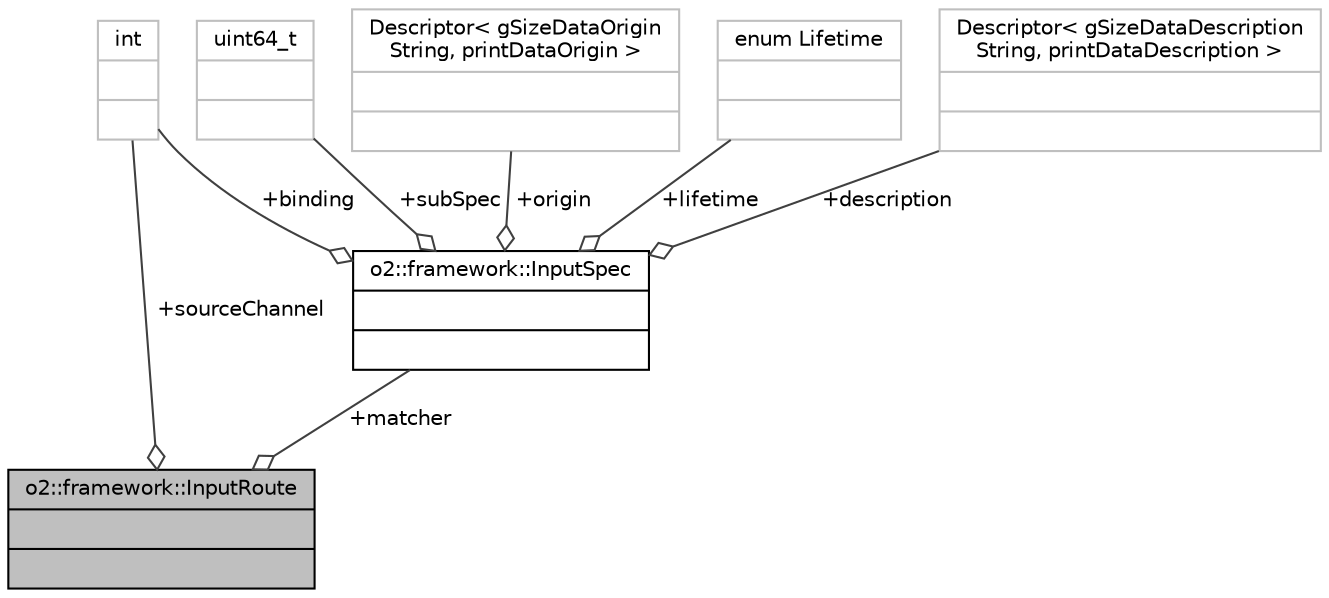 digraph "o2::framework::InputRoute"
{
 // INTERACTIVE_SVG=YES
  bgcolor="transparent";
  edge [fontname="Helvetica",fontsize="10",labelfontname="Helvetica",labelfontsize="10"];
  node [fontname="Helvetica",fontsize="10",shape=record];
  Node1 [label="{o2::framework::InputRoute\n||}",height=0.2,width=0.4,color="black", fillcolor="grey75", style="filled" fontcolor="black"];
  Node2 -> Node1 [color="grey25",fontsize="10",style="solid",label=" +sourceChannel" ,arrowhead="odiamond",fontname="Helvetica"];
  Node2 [label="{int\n||}",height=0.2,width=0.4,color="grey75"];
  Node3 -> Node1 [color="grey25",fontsize="10",style="solid",label=" +matcher" ,arrowhead="odiamond",fontname="Helvetica"];
  Node3 [label="{o2::framework::InputSpec\n||}",height=0.2,width=0.4,color="black",URL="$da/d96/structo2_1_1framework_1_1InputSpec.html"];
  Node4 -> Node3 [color="grey25",fontsize="10",style="solid",label=" +subSpec" ,arrowhead="odiamond",fontname="Helvetica"];
  Node4 [label="{uint64_t\n||}",height=0.2,width=0.4,color="grey75"];
  Node5 -> Node3 [color="grey25",fontsize="10",style="solid",label=" +origin" ,arrowhead="odiamond",fontname="Helvetica"];
  Node5 [label="{Descriptor\< gSizeDataOrigin\lString, printDataOrigin \>\n||}",height=0.2,width=0.4,color="grey75"];
  Node6 -> Node3 [color="grey25",fontsize="10",style="solid",label=" +lifetime" ,arrowhead="odiamond",fontname="Helvetica"];
  Node6 [label="{enum Lifetime\n||}",height=0.2,width=0.4,color="grey75"];
  Node7 -> Node3 [color="grey25",fontsize="10",style="solid",label=" +description" ,arrowhead="odiamond",fontname="Helvetica"];
  Node7 [label="{Descriptor\< gSizeDataDescription\lString, printDataDescription \>\n||}",height=0.2,width=0.4,color="grey75"];
  Node2 -> Node3 [color="grey25",fontsize="10",style="solid",label=" +binding" ,arrowhead="odiamond",fontname="Helvetica"];
}
